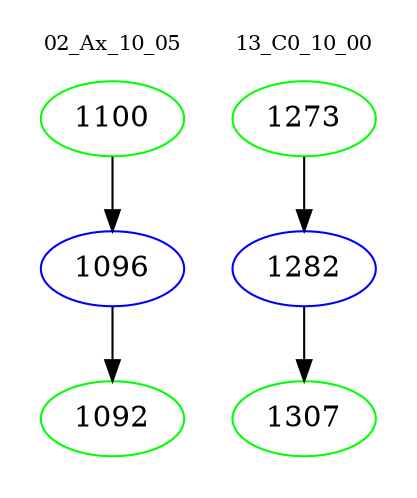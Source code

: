 digraph{
subgraph cluster_0 {
color = white
label = "02_Ax_10_05";
fontsize=10;
T0_1100 [label="1100", color="green"]
T0_1100 -> T0_1096 [color="black"]
T0_1096 [label="1096", color="blue"]
T0_1096 -> T0_1092 [color="black"]
T0_1092 [label="1092", color="green"]
}
subgraph cluster_1 {
color = white
label = "13_C0_10_00";
fontsize=10;
T1_1273 [label="1273", color="green"]
T1_1273 -> T1_1282 [color="black"]
T1_1282 [label="1282", color="blue"]
T1_1282 -> T1_1307 [color="black"]
T1_1307 [label="1307", color="green"]
}
}
